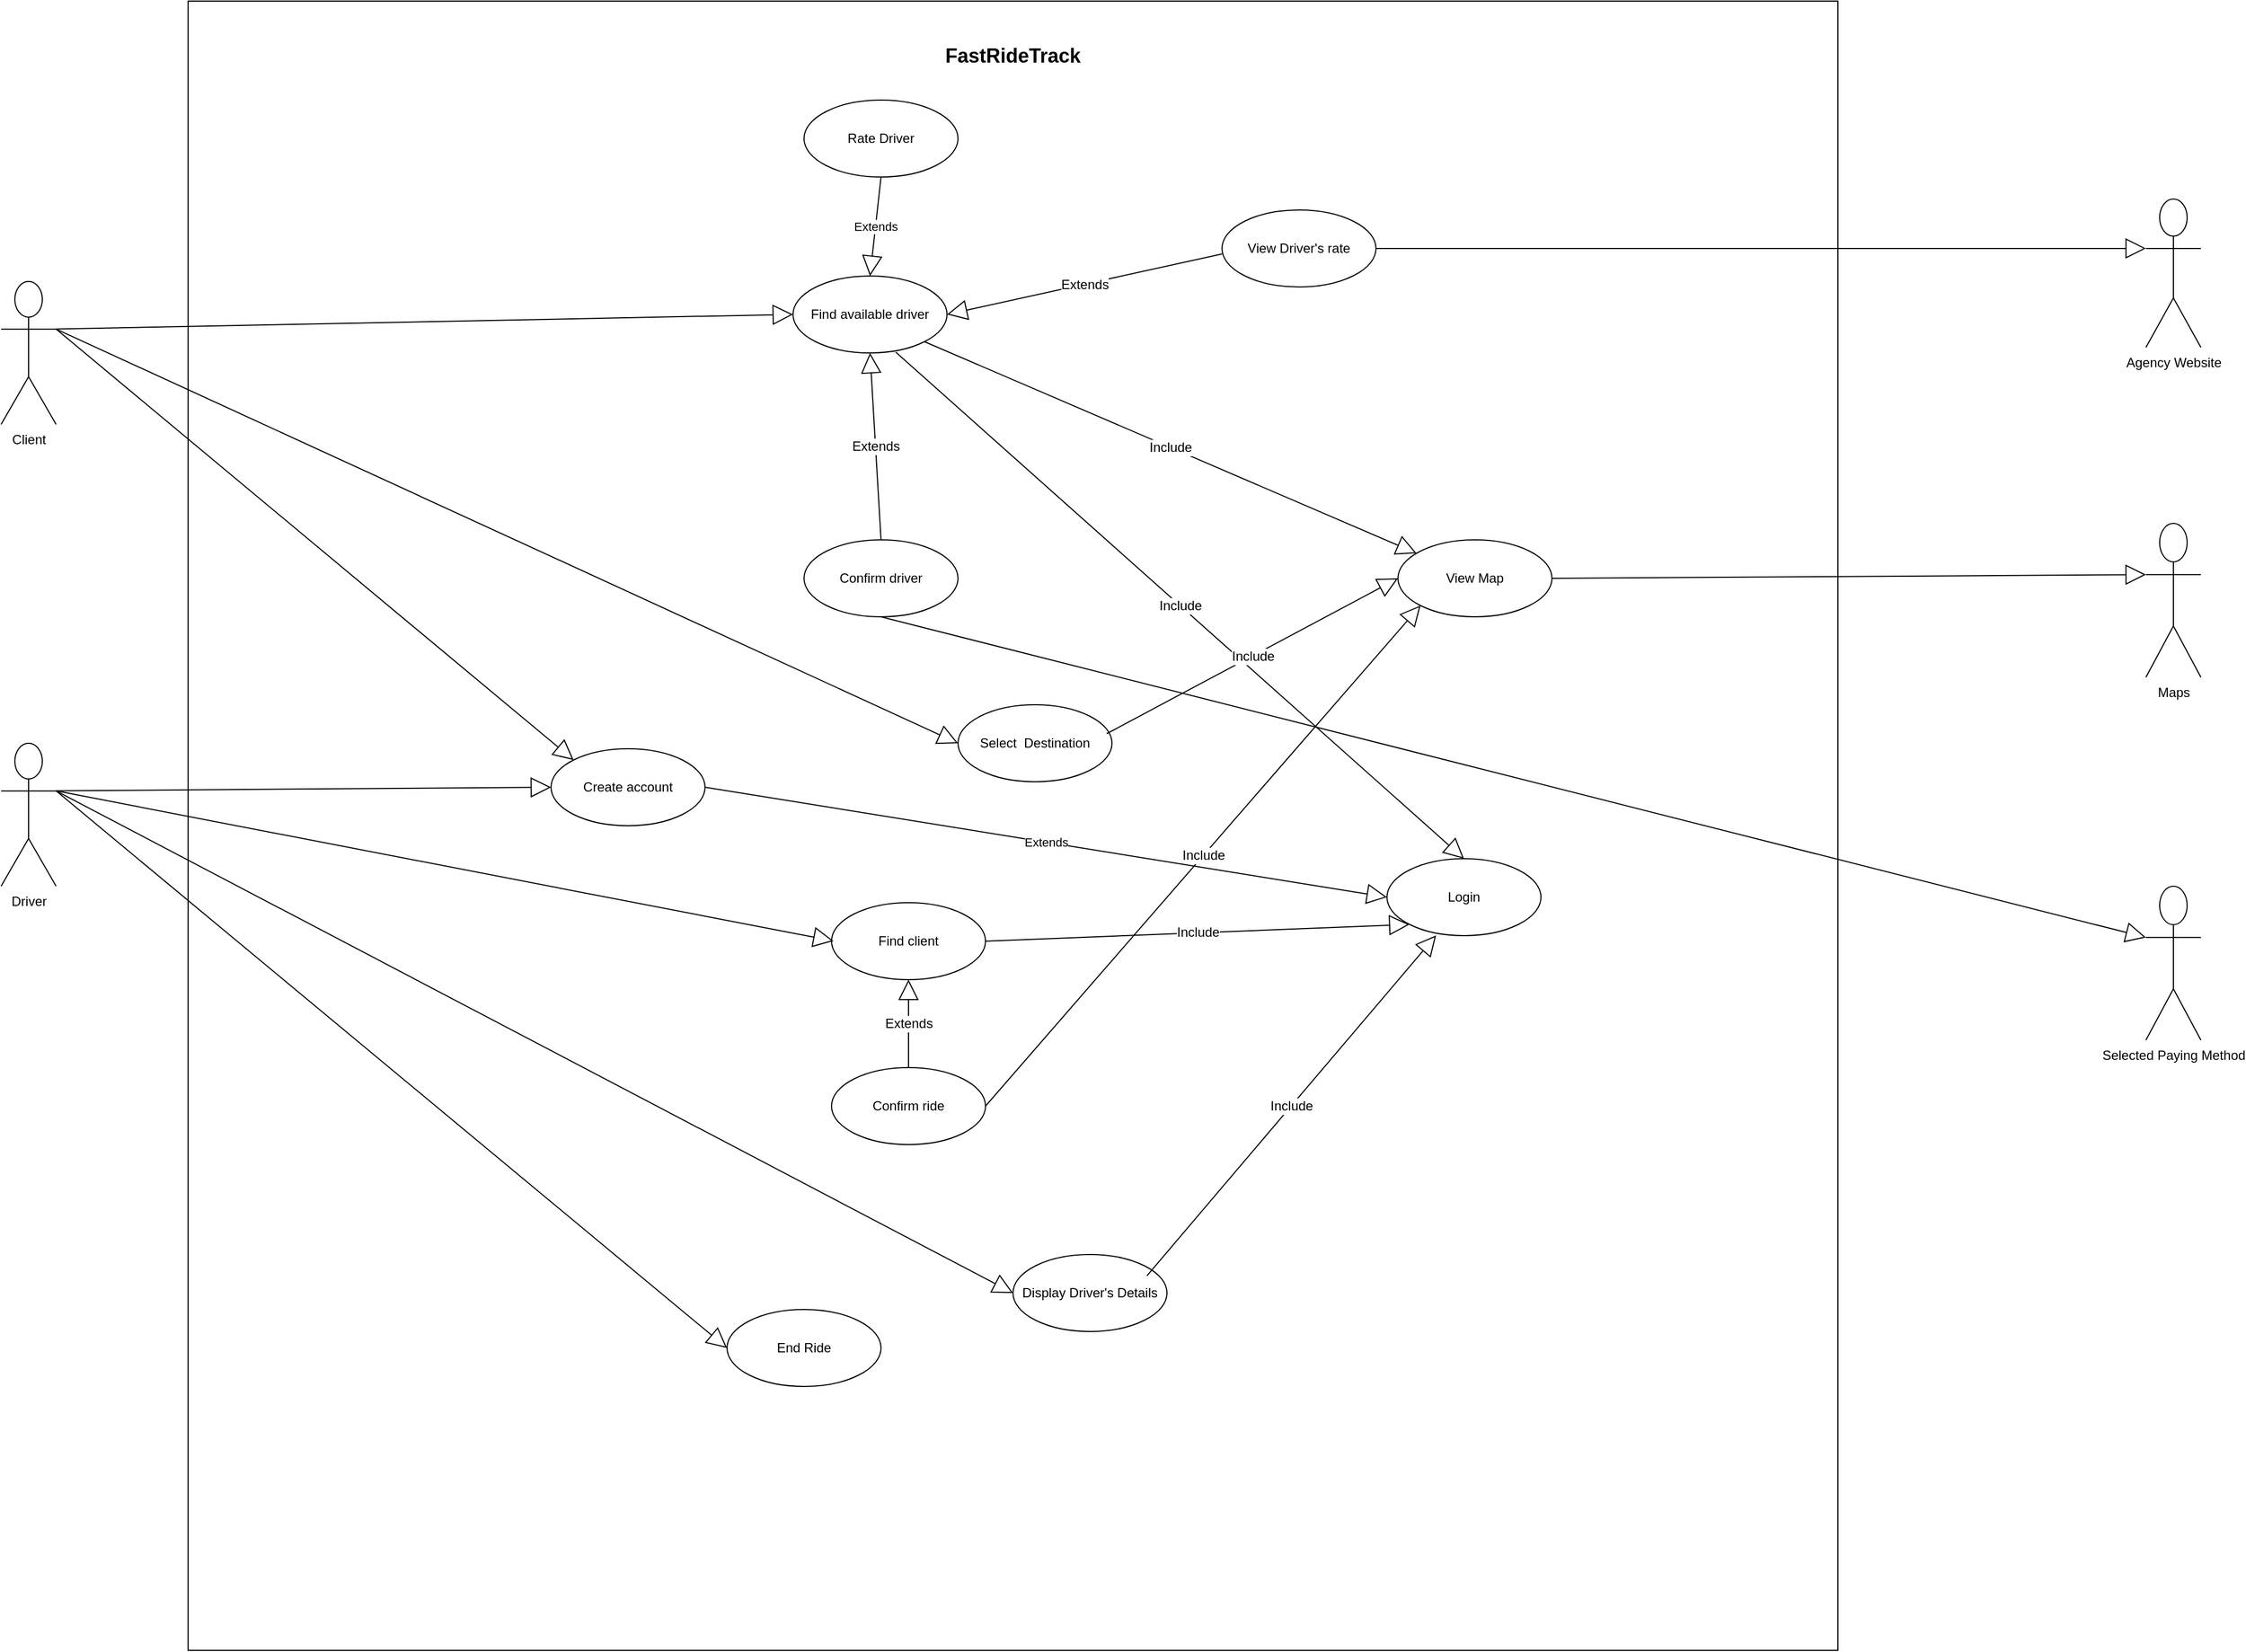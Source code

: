 <mxfile version="22.0.3" type="device">
  <diagram name="Pagina-1" id="4yyajg1duolFcby2Z4SF">
    <mxGraphModel dx="3663" dy="2516" grid="1" gridSize="10" guides="1" tooltips="1" connect="1" arrows="1" fold="1" page="1" pageScale="1" pageWidth="827" pageHeight="1169" math="0" shadow="0">
      <root>
        <mxCell id="0" />
        <mxCell id="1" parent="0" />
        <mxCell id="rDOq5Js9uwvhGrKsaeQx-1" value="" style="whiteSpace=wrap;html=1;aspect=fixed;" parent="1" vertex="1">
          <mxGeometry x="-500" y="-970" width="1500" height="1500" as="geometry" />
        </mxCell>
        <mxCell id="rDOq5Js9uwvhGrKsaeQx-2" value="Client" style="shape=umlActor;verticalLabelPosition=bottom;verticalAlign=top;html=1;outlineConnect=0;" parent="1" vertex="1">
          <mxGeometry x="-670" y="-715" width="50" height="130" as="geometry" />
        </mxCell>
        <mxCell id="rDOq5Js9uwvhGrKsaeQx-3" value="Driver&lt;br&gt;" style="shape=umlActor;verticalLabelPosition=bottom;verticalAlign=top;html=1;" parent="1" vertex="1">
          <mxGeometry x="-670" y="-295" width="50" height="130" as="geometry" />
        </mxCell>
        <mxCell id="rDOq5Js9uwvhGrKsaeQx-4" value="Agency Website&lt;br&gt;" style="shape=umlActor;verticalLabelPosition=bottom;verticalAlign=top;html=1;" parent="1" vertex="1">
          <mxGeometry x="1280" y="-790" width="50" height="135" as="geometry" />
        </mxCell>
        <mxCell id="rDOq5Js9uwvhGrKsaeQx-5" value="Maps&lt;br&gt;" style="shape=umlActor;verticalLabelPosition=bottom;verticalAlign=top;html=1;" parent="1" vertex="1">
          <mxGeometry x="1280" y="-495" width="50" height="140" as="geometry" />
        </mxCell>
        <mxCell id="rDOq5Js9uwvhGrKsaeQx-8" value="Login" style="ellipse;whiteSpace=wrap;html=1;" parent="1" vertex="1">
          <mxGeometry x="590" y="-190" width="140" height="70" as="geometry" />
        </mxCell>
        <mxCell id="rDOq5Js9uwvhGrKsaeQx-9" value="Find available driver" style="ellipse;whiteSpace=wrap;html=1;strokeColor=default;align=center;verticalAlign=middle;fontFamily=Helvetica;fontSize=12;fontColor=default;fillColor=default;" parent="1" vertex="1">
          <mxGeometry x="50" y="-720" width="140" height="70" as="geometry" />
        </mxCell>
        <mxCell id="rDOq5Js9uwvhGrKsaeQx-10" value="View Map" style="ellipse;whiteSpace=wrap;html=1;strokeColor=default;align=center;verticalAlign=middle;fontFamily=Helvetica;fontSize=12;fontColor=default;fillColor=default;" parent="1" vertex="1">
          <mxGeometry x="600" y="-480" width="140" height="70" as="geometry" />
        </mxCell>
        <mxCell id="rDOq5Js9uwvhGrKsaeQx-11" value="Include" style="endArrow=block;endSize=16;endFill=0;html=1;rounded=0;fontFamily=Helvetica;fontSize=12;fontColor=default;exitX=0.667;exitY=0.989;exitDx=0;exitDy=0;entryX=0.5;entryY=0;entryDx=0;entryDy=0;exitPerimeter=0;" parent="1" source="rDOq5Js9uwvhGrKsaeQx-9" target="rDOq5Js9uwvhGrKsaeQx-8" edge="1">
          <mxGeometry width="160" relative="1" as="geometry">
            <mxPoint x="170" y="-510" as="sourcePoint" />
            <mxPoint x="310" y="-530" as="targetPoint" />
          </mxGeometry>
        </mxCell>
        <mxCell id="rDOq5Js9uwvhGrKsaeQx-12" value="&lt;br&gt;" style="endArrow=block;endSize=16;endFill=0;html=1;rounded=0;fontFamily=Helvetica;fontSize=12;fontColor=default;exitX=1;exitY=0.333;exitDx=0;exitDy=0;exitPerimeter=0;entryX=0;entryY=1;entryDx=0;entryDy=0;" parent="1" source="rDOq5Js9uwvhGrKsaeQx-2" edge="1">
          <mxGeometry width="160" relative="1" as="geometry">
            <mxPoint x="-710.29" y="-771.307" as="sourcePoint" />
            <mxPoint x="49.997" y="-685.0" as="targetPoint" />
          </mxGeometry>
        </mxCell>
        <mxCell id="rDOq5Js9uwvhGrKsaeQx-13" value="&lt;h2&gt;FastRideTrack&lt;/h2&gt;" style="text;html=1;strokeColor=none;fillColor=none;align=center;verticalAlign=middle;whiteSpace=wrap;rounded=0;fontSize=12;fontFamily=Helvetica;fontColor=default;" parent="1" vertex="1">
          <mxGeometry x="170" y="-960" width="160" height="80" as="geometry" />
        </mxCell>
        <mxCell id="rDOq5Js9uwvhGrKsaeQx-17" value="&lt;br&gt;" style="endArrow=block;endSize=16;endFill=0;html=1;rounded=0;fontFamily=Helvetica;fontSize=12;fontColor=default;exitX=1;exitY=0.5;exitDx=0;exitDy=0;entryX=0;entryY=0.333;entryDx=0;entryDy=0;entryPerimeter=0;" parent="1" source="rDOq5Js9uwvhGrKsaeQx-10" target="rDOq5Js9uwvhGrKsaeQx-5" edge="1">
          <mxGeometry width="160" relative="1" as="geometry">
            <mxPoint x="170" y="-840" as="sourcePoint" />
            <mxPoint x="330" y="-840" as="targetPoint" />
          </mxGeometry>
        </mxCell>
        <mxCell id="rDOq5Js9uwvhGrKsaeQx-19" value="Find client" style="ellipse;whiteSpace=wrap;html=1;strokeColor=default;align=center;verticalAlign=middle;fontFamily=Helvetica;fontSize=12;fontColor=default;fillColor=default;" parent="1" vertex="1">
          <mxGeometry x="85" y="-150" width="140" height="70" as="geometry" />
        </mxCell>
        <mxCell id="rDOq5Js9uwvhGrKsaeQx-20" value="Confirm driver" style="ellipse;whiteSpace=wrap;html=1;strokeColor=default;align=center;verticalAlign=middle;fontFamily=Helvetica;fontSize=12;fontColor=default;fillColor=default;" parent="1" vertex="1">
          <mxGeometry x="60" y="-480" width="140" height="70" as="geometry" />
        </mxCell>
        <mxCell id="rDOq5Js9uwvhGrKsaeQx-21" value="" style="endArrow=block;endSize=16;endFill=0;html=1;rounded=0;fontFamily=Helvetica;fontSize=12;fontColor=default;exitX=1;exitY=0.333;exitDx=0;exitDy=0;exitPerimeter=0;entryX=0.013;entryY=0.688;entryDx=0;entryDy=0;entryPerimeter=0;" parent="1" source="rDOq5Js9uwvhGrKsaeQx-3" edge="1">
          <mxGeometry width="160" relative="1" as="geometry">
            <mxPoint x="-690" y="-339.997" as="sourcePoint" />
            <mxPoint x="86.82" y="-115.17" as="targetPoint" />
          </mxGeometry>
        </mxCell>
        <mxCell id="rDOq5Js9uwvhGrKsaeQx-23" value="Include" style="endArrow=block;endSize=16;endFill=0;html=1;rounded=0;fontFamily=Helvetica;fontSize=12;fontColor=default;exitX=1;exitY=0.5;exitDx=0;exitDy=0;entryX=0;entryY=1;entryDx=0;entryDy=0;" parent="1" source="rDOq5Js9uwvhGrKsaeQx-19" target="rDOq5Js9uwvhGrKsaeQx-8" edge="1">
          <mxGeometry width="160" relative="1" as="geometry">
            <mxPoint x="130" y="-440" as="sourcePoint" />
            <mxPoint x="290" y="-440" as="targetPoint" />
          </mxGeometry>
        </mxCell>
        <mxCell id="rDOq5Js9uwvhGrKsaeQx-28" value="Extends" style="endArrow=block;endSize=16;endFill=0;html=1;rounded=0;fontFamily=Helvetica;fontSize=12;fontColor=default;exitX=0.5;exitY=0;exitDx=0;exitDy=0;entryX=0.5;entryY=1;entryDx=0;entryDy=0;" parent="1" source="rDOq5Js9uwvhGrKsaeQx-20" target="rDOq5Js9uwvhGrKsaeQx-9" edge="1">
          <mxGeometry width="160" relative="1" as="geometry">
            <mxPoint x="130" y="-440" as="sourcePoint" />
            <mxPoint x="290" y="-440" as="targetPoint" />
          </mxGeometry>
        </mxCell>
        <mxCell id="rDOq5Js9uwvhGrKsaeQx-29" value="Confirm ride" style="ellipse;whiteSpace=wrap;html=1;strokeColor=default;align=center;verticalAlign=middle;fontFamily=Helvetica;fontSize=12;fontColor=default;fillColor=default;" parent="1" vertex="1">
          <mxGeometry x="85" width="140" height="70" as="geometry" />
        </mxCell>
        <mxCell id="rDOq5Js9uwvhGrKsaeQx-30" value="Extends" style="endArrow=block;endSize=16;endFill=0;html=1;rounded=0;fontFamily=Helvetica;fontSize=12;fontColor=default;exitX=0.5;exitY=0;exitDx=0;exitDy=0;entryX=0.5;entryY=1;entryDx=0;entryDy=0;" parent="1" source="rDOq5Js9uwvhGrKsaeQx-29" target="rDOq5Js9uwvhGrKsaeQx-19" edge="1">
          <mxGeometry width="160" relative="1" as="geometry">
            <mxPoint x="300" y="-380" as="sourcePoint" />
            <mxPoint x="460" y="-380" as="targetPoint" />
          </mxGeometry>
        </mxCell>
        <mxCell id="rDOq5Js9uwvhGrKsaeQx-31" value="View Driver&#39;s rate" style="ellipse;whiteSpace=wrap;html=1;strokeColor=default;align=center;verticalAlign=middle;fontFamily=Helvetica;fontSize=12;fontColor=default;fillColor=default;" parent="1" vertex="1">
          <mxGeometry x="440" y="-780" width="140" height="70" as="geometry" />
        </mxCell>
        <mxCell id="rDOq5Js9uwvhGrKsaeQx-32" value="Extends" style="endArrow=block;endSize=16;endFill=0;html=1;rounded=0;fontFamily=Helvetica;fontSize=12;fontColor=default;entryX=1;entryY=0.5;entryDx=0;entryDy=0;" parent="1" target="rDOq5Js9uwvhGrKsaeQx-9" edge="1">
          <mxGeometry width="160" relative="1" as="geometry">
            <mxPoint x="440" y="-740" as="sourcePoint" />
            <mxPoint x="176.0" y="-703.97" as="targetPoint" />
          </mxGeometry>
        </mxCell>
        <mxCell id="rDOq5Js9uwvhGrKsaeQx-33" value="" style="endArrow=block;endSize=16;endFill=0;html=1;rounded=0;fontFamily=Helvetica;fontSize=12;fontColor=default;exitX=1;exitY=0.5;exitDx=0;exitDy=0;entryX=0;entryY=0.333;entryDx=0;entryDy=0;entryPerimeter=0;" parent="1" source="rDOq5Js9uwvhGrKsaeQx-31" target="rDOq5Js9uwvhGrKsaeQx-4" edge="1">
          <mxGeometry width="160" relative="1" as="geometry">
            <mxPoint x="100" y="-720" as="sourcePoint" />
            <mxPoint x="260" y="-720" as="targetPoint" />
          </mxGeometry>
        </mxCell>
        <mxCell id="rDOq5Js9uwvhGrKsaeQx-36" value="Selected Paying Method&lt;br&gt;" style="shape=umlActor;verticalLabelPosition=bottom;verticalAlign=top;html=1;strokeColor=default;align=center;fontFamily=Helvetica;fontSize=12;fontColor=default;fillColor=default;" parent="1" vertex="1">
          <mxGeometry x="1280" y="-165" width="50" height="140" as="geometry" />
        </mxCell>
        <mxCell id="rDOq5Js9uwvhGrKsaeQx-38" value="" style="endArrow=block;endSize=16;endFill=0;html=1;rounded=0;fontFamily=Helvetica;fontSize=12;fontColor=default;exitX=0.5;exitY=1;exitDx=0;exitDy=0;entryX=0;entryY=0.333;entryDx=0;entryDy=0;entryPerimeter=0;" parent="1" source="rDOq5Js9uwvhGrKsaeQx-20" target="rDOq5Js9uwvhGrKsaeQx-36" edge="1">
          <mxGeometry width="160" relative="1" as="geometry">
            <mxPoint x="230" y="-385" as="sourcePoint" />
            <mxPoint x="210" y="-375" as="targetPoint" />
          </mxGeometry>
        </mxCell>
        <mxCell id="rDOq5Js9uwvhGrKsaeQx-48" value="Display Driver&#39;s Details" style="ellipse;whiteSpace=wrap;html=1;strokeColor=default;align=center;verticalAlign=middle;fontFamily=Helvetica;fontSize=12;fontColor=default;fillColor=default;" parent="1" vertex="1">
          <mxGeometry x="250" y="170" width="140" height="70" as="geometry" />
        </mxCell>
        <mxCell id="rDOq5Js9uwvhGrKsaeQx-49" value="" style="endArrow=block;endSize=16;endFill=0;html=1;rounded=0;fontFamily=Helvetica;fontSize=12;fontColor=default;exitX=1;exitY=0.333;exitDx=0;exitDy=0;exitPerimeter=0;entryX=0;entryY=0.5;entryDx=0;entryDy=0;" parent="1" source="rDOq5Js9uwvhGrKsaeQx-3" target="rDOq5Js9uwvhGrKsaeQx-48" edge="1">
          <mxGeometry width="160" relative="1" as="geometry">
            <mxPoint x="-300" y="-250" as="sourcePoint" />
            <mxPoint x="-140" y="-250" as="targetPoint" />
          </mxGeometry>
        </mxCell>
        <mxCell id="rDOq5Js9uwvhGrKsaeQx-50" value="Include" style="endArrow=block;endSize=16;endFill=0;html=1;rounded=0;fontFamily=Helvetica;fontSize=12;fontColor=default;exitX=0.87;exitY=0.276;exitDx=0;exitDy=0;exitPerimeter=0;entryX=0.319;entryY=0.997;entryDx=0;entryDy=0;entryPerimeter=0;" parent="1" source="rDOq5Js9uwvhGrKsaeQx-48" target="rDOq5Js9uwvhGrKsaeQx-8" edge="1">
          <mxGeometry width="160" relative="1" as="geometry">
            <mxPoint x="380" y="-100" as="sourcePoint" />
            <mxPoint x="540" y="-100" as="targetPoint" />
          </mxGeometry>
        </mxCell>
        <mxCell id="rDOq5Js9uwvhGrKsaeQx-51" value="Rate Driver" style="ellipse;whiteSpace=wrap;html=1;strokeColor=default;align=center;verticalAlign=middle;fontFamily=Helvetica;fontSize=12;fontColor=default;fillColor=default;" parent="1" vertex="1">
          <mxGeometry x="60" y="-880" width="140" height="70" as="geometry" />
        </mxCell>
        <mxCell id="rDOq5Js9uwvhGrKsaeQx-54" value="Select&amp;nbsp; Destination" style="ellipse;whiteSpace=wrap;html=1;strokeColor=default;align=center;verticalAlign=middle;fontFamily=Helvetica;fontSize=12;fontColor=default;fillColor=default;" parent="1" vertex="1">
          <mxGeometry x="200" y="-330" width="140" height="70" as="geometry" />
        </mxCell>
        <mxCell id="rDOq5Js9uwvhGrKsaeQx-55" value="" style="endArrow=block;endSize=16;endFill=0;html=1;rounded=0;fontFamily=Helvetica;fontSize=12;fontColor=default;exitX=1;exitY=0.333;exitDx=0;exitDy=0;exitPerimeter=0;entryX=0;entryY=0.5;entryDx=0;entryDy=0;" parent="1" source="rDOq5Js9uwvhGrKsaeQx-2" target="rDOq5Js9uwvhGrKsaeQx-54" edge="1">
          <mxGeometry width="160" relative="1" as="geometry">
            <mxPoint x="-250" y="-570" as="sourcePoint" />
            <mxPoint x="-90" y="-570" as="targetPoint" />
          </mxGeometry>
        </mxCell>
        <mxCell id="rDOq5Js9uwvhGrKsaeQx-56" value="Include" style="endArrow=block;endSize=16;endFill=0;html=1;rounded=0;fontFamily=Helvetica;fontSize=12;fontColor=default;exitX=0.966;exitY=0.375;exitDx=0;exitDy=0;exitPerimeter=0;entryX=0;entryY=0.5;entryDx=0;entryDy=0;" parent="1" source="rDOq5Js9uwvhGrKsaeQx-54" target="rDOq5Js9uwvhGrKsaeQx-10" edge="1">
          <mxGeometry width="160" relative="1" as="geometry">
            <mxPoint x="440" y="-390" as="sourcePoint" />
            <mxPoint x="600" y="-390" as="targetPoint" />
          </mxGeometry>
        </mxCell>
        <mxCell id="rDOq5Js9uwvhGrKsaeQx-58" value="Include" style="endArrow=block;endSize=16;endFill=0;html=1;rounded=0;fontFamily=Helvetica;fontSize=12;fontColor=default;exitX=1;exitY=1;exitDx=0;exitDy=0;" parent="1" source="rDOq5Js9uwvhGrKsaeQx-9" target="rDOq5Js9uwvhGrKsaeQx-10" edge="1">
          <mxGeometry width="160" relative="1" as="geometry">
            <mxPoint x="380" y="-600" as="sourcePoint" />
            <mxPoint x="540" y="-600" as="targetPoint" />
          </mxGeometry>
        </mxCell>
        <mxCell id="rDOq5Js9uwvhGrKsaeQx-59" value="Include" style="endArrow=block;endSize=16;endFill=0;html=1;rounded=0;fontFamily=Helvetica;fontSize=12;fontColor=default;exitX=1;exitY=0.5;exitDx=0;exitDy=0;entryX=0;entryY=1;entryDx=0;entryDy=0;" parent="1" source="rDOq5Js9uwvhGrKsaeQx-29" target="rDOq5Js9uwvhGrKsaeQx-10" edge="1">
          <mxGeometry width="160" relative="1" as="geometry">
            <mxPoint x="405" y="0.98" as="sourcePoint" />
            <mxPoint x="620" y="-270" as="targetPoint" />
          </mxGeometry>
        </mxCell>
        <mxCell id="rDOq5Js9uwvhGrKsaeQx-60" value="End Ride" style="ellipse;whiteSpace=wrap;html=1;strokeColor=default;align=center;verticalAlign=middle;fontFamily=Helvetica;fontSize=12;fontColor=default;fillColor=default;" parent="1" vertex="1">
          <mxGeometry x="-10" y="220" width="140" height="70" as="geometry" />
        </mxCell>
        <mxCell id="rDOq5Js9uwvhGrKsaeQx-62" value="" style="endArrow=block;endSize=16;endFill=0;html=1;rounded=0;fontFamily=Helvetica;fontSize=12;fontColor=default;exitX=1;exitY=0.333;exitDx=0;exitDy=0;exitPerimeter=0;entryX=0;entryY=0.5;entryDx=0;entryDy=0;" parent="1" source="rDOq5Js9uwvhGrKsaeQx-3" target="rDOq5Js9uwvhGrKsaeQx-60" edge="1">
          <mxGeometry width="160" relative="1" as="geometry">
            <mxPoint x="-370" y="-210" as="sourcePoint" />
            <mxPoint x="-210" y="-210" as="targetPoint" />
            <Array as="points" />
          </mxGeometry>
        </mxCell>
        <mxCell id="8BE-TqmUSlinZl0Okqe5-1" value="Create account" style="ellipse;whiteSpace=wrap;html=1;" parent="1" vertex="1">
          <mxGeometry x="-170" y="-290" width="140" height="70" as="geometry" />
        </mxCell>
        <mxCell id="8BE-TqmUSlinZl0Okqe5-5" value="Extends" style="endArrow=block;endSize=16;endFill=0;html=1;rounded=0;entryX=0;entryY=0.5;entryDx=0;entryDy=0;exitX=1;exitY=0.5;exitDx=0;exitDy=0;" parent="1" source="8BE-TqmUSlinZl0Okqe5-1" target="rDOq5Js9uwvhGrKsaeQx-8" edge="1">
          <mxGeometry width="160" relative="1" as="geometry">
            <mxPoint x="-180" y="-220" as="sourcePoint" />
            <mxPoint x="200" y="-210" as="targetPoint" />
          </mxGeometry>
        </mxCell>
        <mxCell id="U8X-1iQ1NftlxgSJqY4z-3" value="" style="endArrow=block;endSize=16;endFill=0;html=1;rounded=0;exitX=1;exitY=0.333;exitDx=0;exitDy=0;exitPerimeter=0;entryX=0;entryY=0;entryDx=0;entryDy=0;" parent="1" source="rDOq5Js9uwvhGrKsaeQx-2" target="8BE-TqmUSlinZl0Okqe5-1" edge="1">
          <mxGeometry width="160" relative="1" as="geometry">
            <mxPoint x="-200" y="-500" as="sourcePoint" />
            <mxPoint x="-40" y="-500" as="targetPoint" />
          </mxGeometry>
        </mxCell>
        <mxCell id="U8X-1iQ1NftlxgSJqY4z-4" value="" style="endArrow=block;endSize=16;endFill=0;html=1;rounded=0;exitX=1;exitY=0.333;exitDx=0;exitDy=0;exitPerimeter=0;entryX=0;entryY=0.5;entryDx=0;entryDy=0;" parent="1" source="rDOq5Js9uwvhGrKsaeQx-3" target="8BE-TqmUSlinZl0Okqe5-1" edge="1">
          <mxGeometry width="160" relative="1" as="geometry">
            <mxPoint x="-200" y="-320" as="sourcePoint" />
            <mxPoint x="-40" y="-320" as="targetPoint" />
          </mxGeometry>
        </mxCell>
        <mxCell id="4055wicCM1nUUq9we5To-1" value="Extends" style="endArrow=block;endSize=16;endFill=0;html=1;rounded=0;exitX=0.5;exitY=1;exitDx=0;exitDy=0;entryX=0.5;entryY=0;entryDx=0;entryDy=0;" parent="1" source="rDOq5Js9uwvhGrKsaeQx-51" target="rDOq5Js9uwvhGrKsaeQx-9" edge="1">
          <mxGeometry width="160" relative="1" as="geometry">
            <mxPoint x="340" y="-450" as="sourcePoint" />
            <mxPoint x="500" y="-450" as="targetPoint" />
          </mxGeometry>
        </mxCell>
      </root>
    </mxGraphModel>
  </diagram>
</mxfile>
